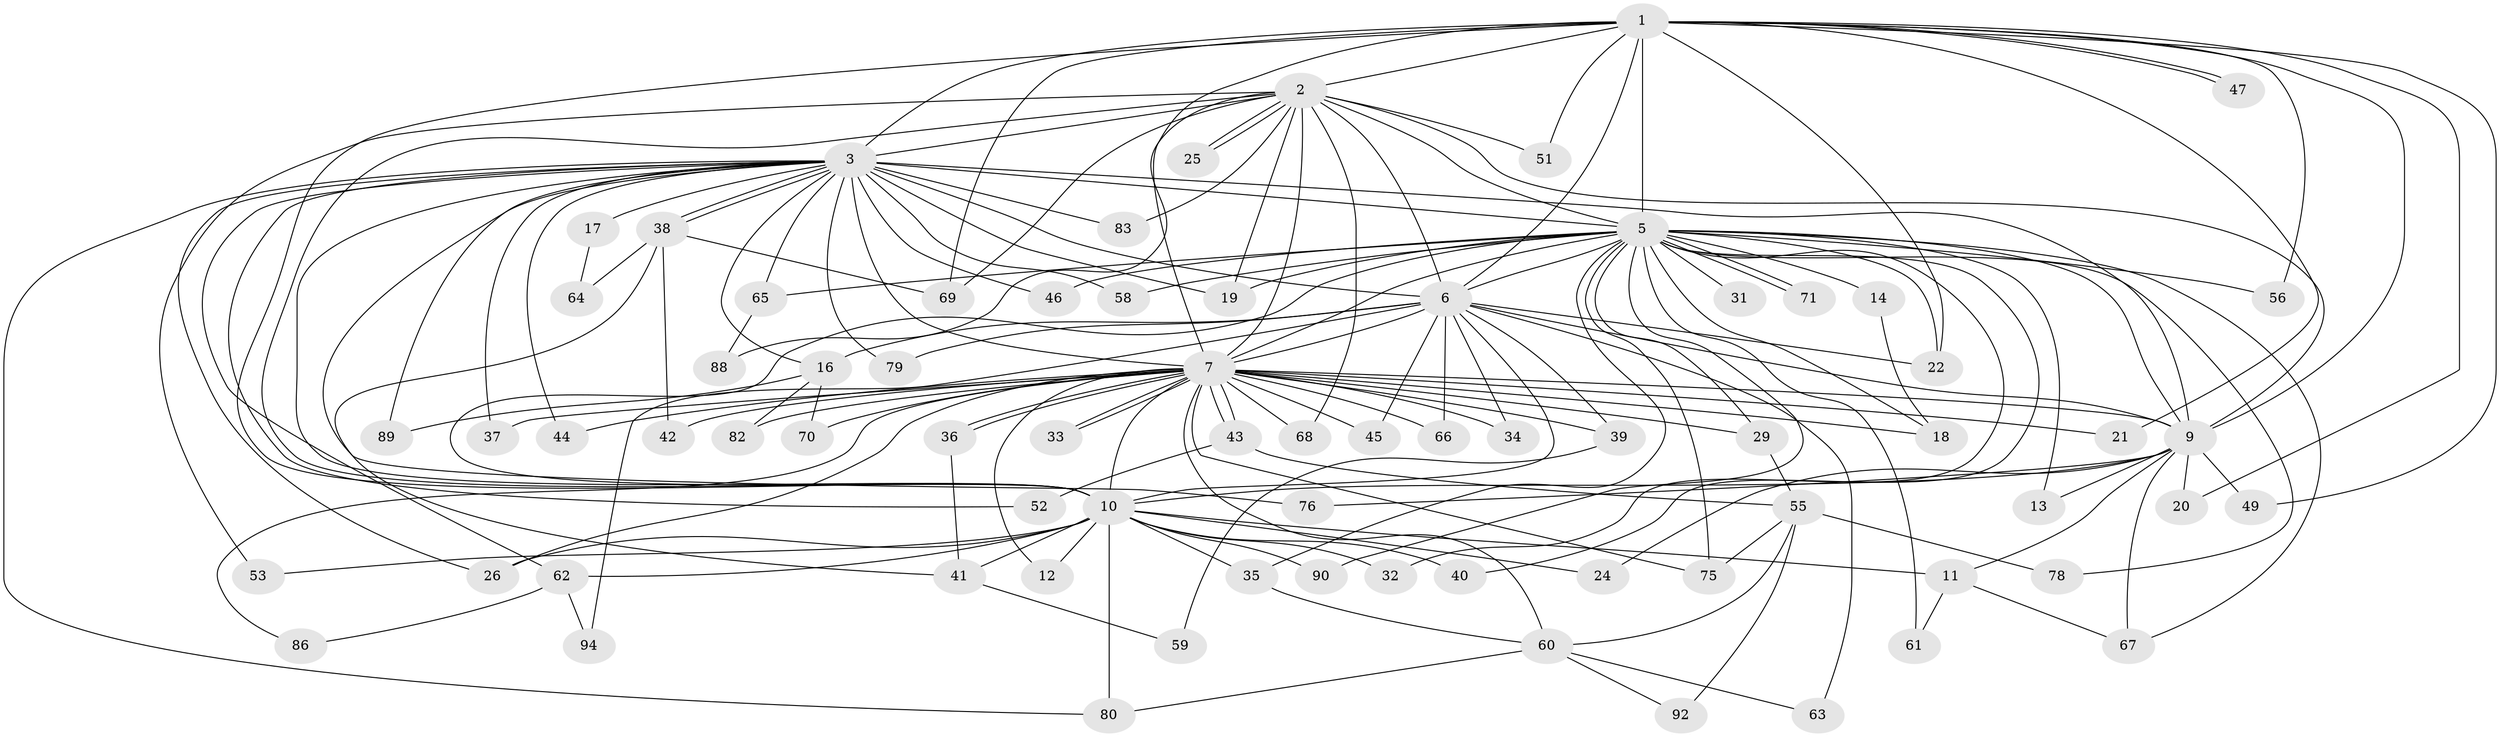 // Generated by graph-tools (version 1.1) at 2025/23/03/03/25 07:23:38]
// undirected, 73 vertices, 165 edges
graph export_dot {
graph [start="1"]
  node [color=gray90,style=filled];
  1 [super="+74"];
  2 [super="+27"];
  3 [super="+4"];
  5 [super="+8"];
  6 [super="+15"];
  7 [super="+30"];
  9 [super="+54"];
  10 [super="+23"];
  11;
  12;
  13;
  14;
  16 [super="+50"];
  17;
  18 [super="+28"];
  19 [super="+81"];
  20;
  21;
  22;
  24;
  25;
  26 [super="+93"];
  29 [super="+48"];
  31;
  32;
  33;
  34;
  35;
  36;
  37;
  38;
  39;
  40;
  41 [super="+57"];
  42;
  43 [super="+85"];
  44;
  45;
  46;
  47;
  49;
  51;
  52;
  53;
  55 [super="+87"];
  56;
  58;
  59;
  60 [super="+73"];
  61;
  62;
  63;
  64;
  65;
  66;
  67 [super="+77"];
  68 [super="+72"];
  69 [super="+84"];
  70;
  71;
  75;
  76;
  78;
  79;
  80 [super="+91"];
  82;
  83;
  86;
  88;
  89;
  90;
  92;
  94;
  1 -- 2;
  1 -- 3 [weight=2];
  1 -- 5 [weight=2];
  1 -- 6;
  1 -- 7;
  1 -- 9;
  1 -- 10 [weight=2];
  1 -- 20;
  1 -- 21;
  1 -- 47;
  1 -- 47;
  1 -- 49;
  1 -- 51;
  1 -- 56;
  1 -- 69;
  1 -- 22;
  2 -- 3 [weight=2];
  2 -- 5 [weight=2];
  2 -- 6;
  2 -- 7 [weight=2];
  2 -- 9;
  2 -- 10;
  2 -- 19;
  2 -- 25;
  2 -- 25;
  2 -- 51;
  2 -- 68 [weight=2];
  2 -- 83;
  2 -- 88;
  2 -- 53;
  2 -- 69;
  3 -- 5 [weight=4];
  3 -- 6 [weight=2];
  3 -- 7 [weight=3];
  3 -- 9 [weight=2];
  3 -- 10 [weight=2];
  3 -- 17 [weight=2];
  3 -- 38;
  3 -- 38;
  3 -- 58;
  3 -- 62;
  3 -- 76;
  3 -- 79;
  3 -- 80;
  3 -- 65;
  3 -- 83;
  3 -- 89;
  3 -- 26;
  3 -- 37;
  3 -- 44;
  3 -- 46;
  3 -- 52;
  3 -- 19;
  3 -- 16;
  5 -- 6 [weight=2];
  5 -- 7 [weight=2];
  5 -- 9 [weight=3];
  5 -- 10 [weight=2];
  5 -- 14 [weight=2];
  5 -- 22;
  5 -- 31 [weight=2];
  5 -- 32;
  5 -- 40;
  5 -- 46;
  5 -- 56;
  5 -- 61;
  5 -- 65;
  5 -- 67;
  5 -- 71;
  5 -- 71;
  5 -- 90;
  5 -- 75;
  5 -- 13;
  5 -- 78;
  5 -- 18;
  5 -- 19;
  5 -- 29;
  5 -- 35;
  5 -- 58;
  6 -- 7 [weight=2];
  6 -- 9;
  6 -- 10;
  6 -- 16 [weight=2];
  6 -- 22;
  6 -- 34;
  6 -- 63;
  6 -- 66;
  6 -- 79;
  6 -- 94;
  6 -- 39;
  6 -- 45;
  7 -- 9;
  7 -- 10;
  7 -- 12;
  7 -- 18;
  7 -- 21;
  7 -- 29 [weight=2];
  7 -- 33;
  7 -- 33;
  7 -- 34;
  7 -- 36;
  7 -- 36;
  7 -- 37;
  7 -- 39;
  7 -- 43 [weight=2];
  7 -- 43;
  7 -- 44;
  7 -- 45;
  7 -- 60;
  7 -- 68;
  7 -- 70;
  7 -- 75;
  7 -- 82;
  7 -- 86;
  7 -- 42;
  7 -- 66;
  7 -- 26;
  9 -- 10;
  9 -- 11;
  9 -- 13;
  9 -- 20;
  9 -- 24;
  9 -- 49;
  9 -- 67;
  9 -- 76;
  10 -- 11;
  10 -- 12;
  10 -- 26;
  10 -- 32;
  10 -- 40;
  10 -- 41;
  10 -- 53;
  10 -- 62;
  10 -- 90;
  10 -- 80;
  10 -- 35;
  10 -- 24;
  11 -- 61;
  11 -- 67;
  14 -- 18;
  16 -- 70;
  16 -- 82;
  16 -- 89;
  17 -- 64;
  29 -- 55;
  35 -- 60;
  36 -- 41;
  38 -- 42;
  38 -- 64;
  38 -- 69;
  38 -- 41;
  39 -- 59;
  41 -- 59;
  43 -- 52;
  43 -- 55;
  55 -- 60;
  55 -- 78;
  55 -- 92;
  55 -- 75;
  60 -- 63;
  60 -- 92;
  60 -- 80;
  62 -- 86;
  62 -- 94;
  65 -- 88;
}
